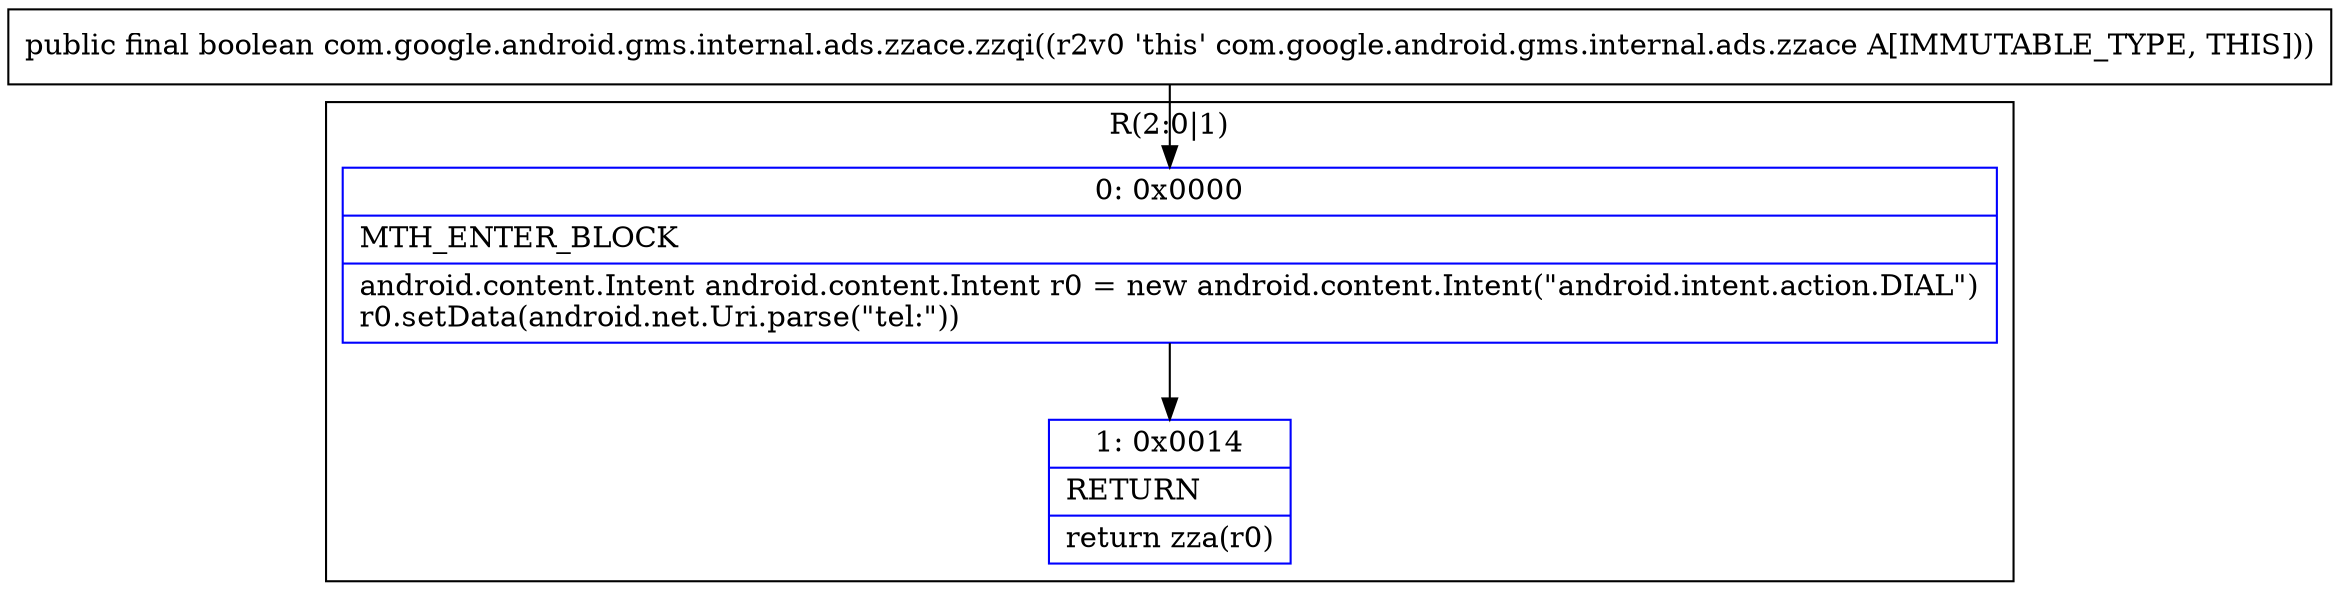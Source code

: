 digraph "CFG forcom.google.android.gms.internal.ads.zzace.zzqi()Z" {
subgraph cluster_Region_72686419 {
label = "R(2:0|1)";
node [shape=record,color=blue];
Node_0 [shape=record,label="{0\:\ 0x0000|MTH_ENTER_BLOCK\l|android.content.Intent android.content.Intent r0 = new android.content.Intent(\"android.intent.action.DIAL\")\lr0.setData(android.net.Uri.parse(\"tel:\"))\l}"];
Node_1 [shape=record,label="{1\:\ 0x0014|RETURN\l|return zza(r0)\l}"];
}
MethodNode[shape=record,label="{public final boolean com.google.android.gms.internal.ads.zzace.zzqi((r2v0 'this' com.google.android.gms.internal.ads.zzace A[IMMUTABLE_TYPE, THIS])) }"];
MethodNode -> Node_0;
Node_0 -> Node_1;
}

